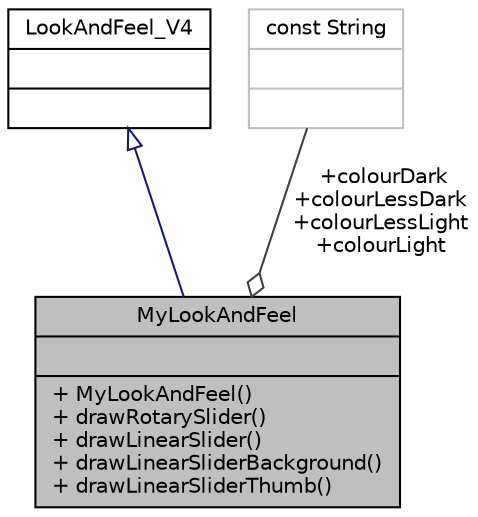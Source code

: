digraph "MyLookAndFeel"
{
 // LATEX_PDF_SIZE
  bgcolor="transparent";
  edge [fontname="Helvetica",fontsize="10",labelfontname="Helvetica",labelfontsize="10"];
  node [fontname="Helvetica",fontsize="10",shape=record];
  Node1 [label="{MyLookAndFeel\n||+ MyLookAndFeel()\l+ drawRotarySlider()\l+ drawLinearSlider()\l+ drawLinearSliderBackground()\l+ drawLinearSliderThumb()\l}",height=0.2,width=0.4,color="black", fillcolor="grey75", style="filled", fontcolor="black",tooltip=" "];
  Node2 -> Node1 [dir="back",color="midnightblue",fontsize="10",style="solid",arrowtail="onormal"];
  Node2 [label="{LookAndFeel_V4\n||}",height=0.2,width=0.4,color="black",URL="$classLookAndFeel__V4.html",tooltip=" "];
  Node3 -> Node1 [color="grey25",fontsize="10",style="solid",label=" +colourDark\n+colourLessDark\n+colourLessLight\n+colourLight" ,arrowhead="odiamond"];
  Node3 [label="{const String\n||}",height=0.2,width=0.4,color="grey75",tooltip=" "];
}
